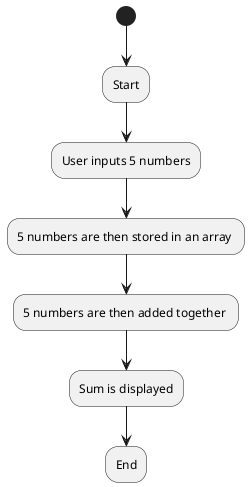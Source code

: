 @startuml
(*) --> "Start"
--> "User inputs 5 numbers"
--> "5 numbers are then stored in an array "
--> "5 numbers are then added together "
--> "Sum is displayed"
--> "End"
@enduml